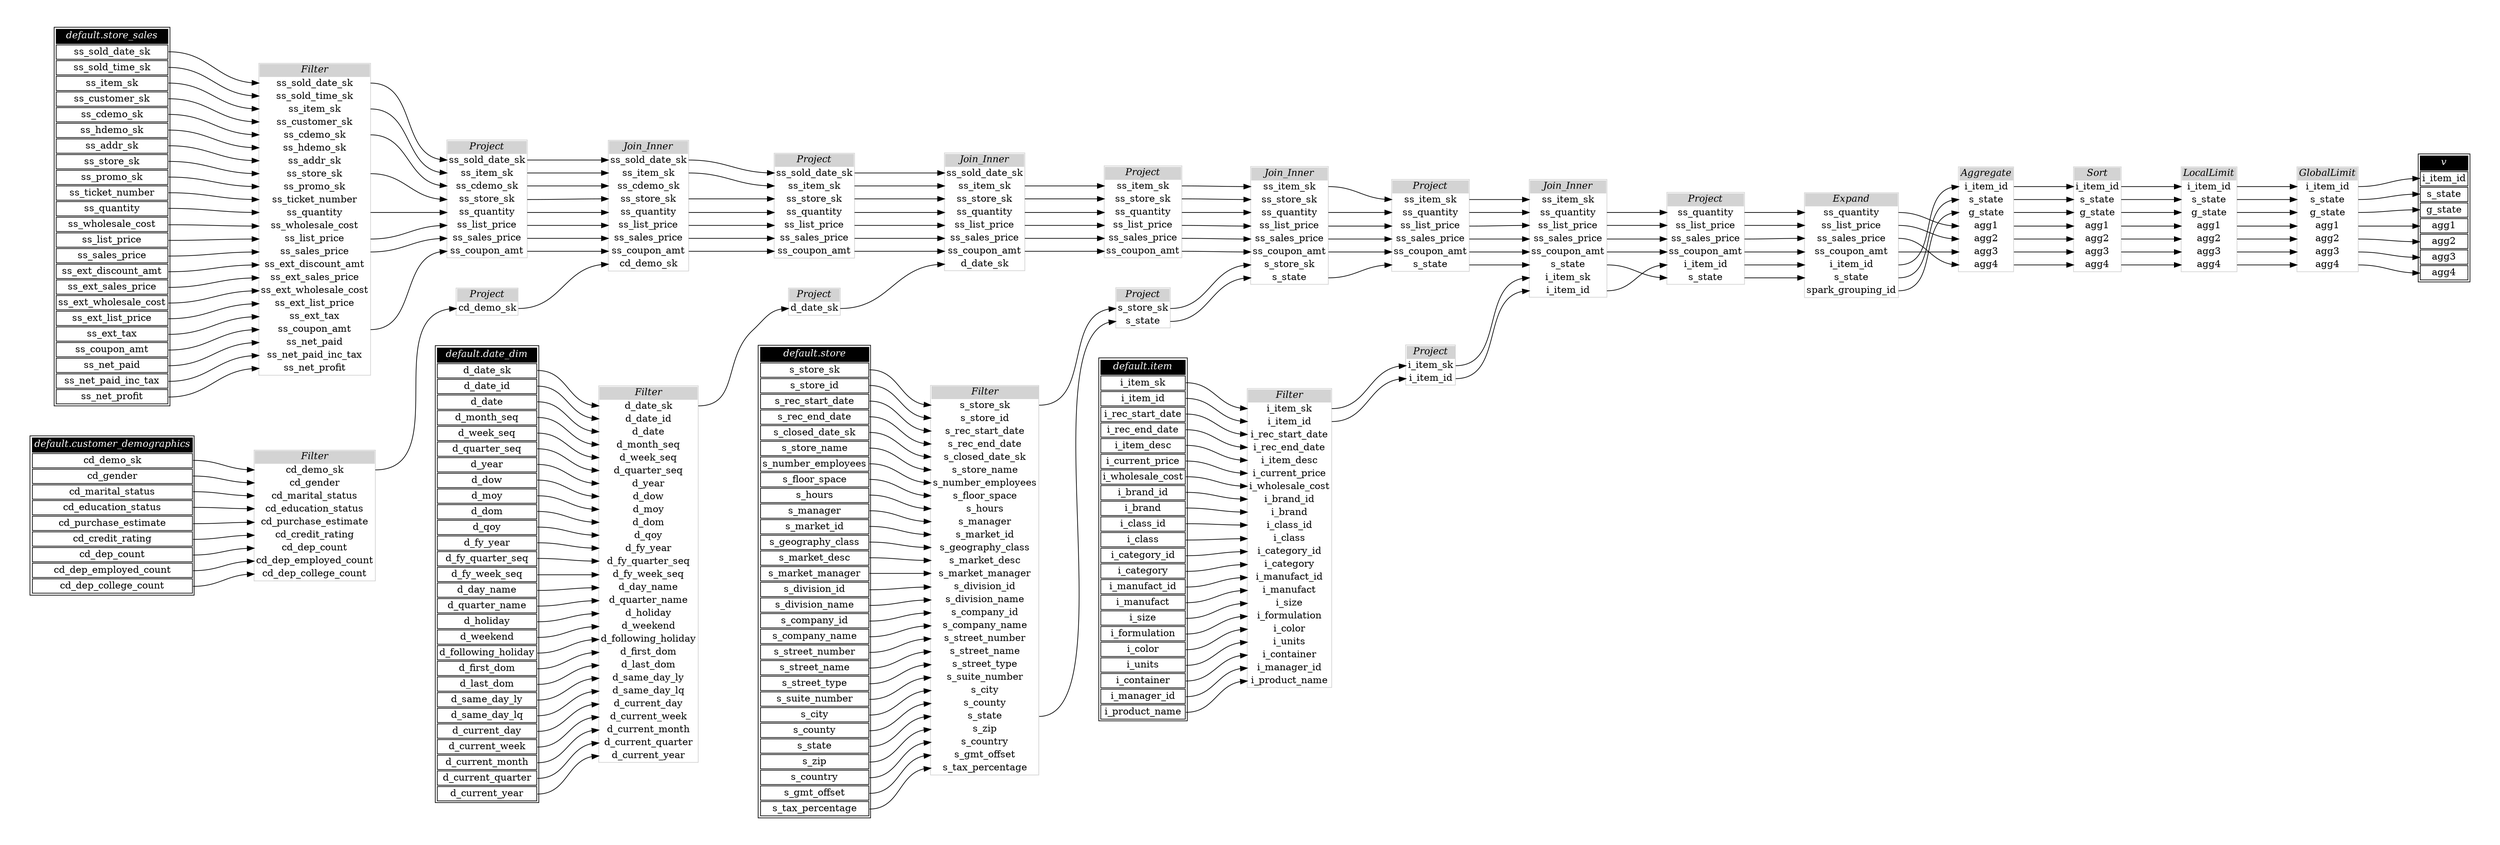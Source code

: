 // Automatically generated by TPCDSFlowTestSuite


digraph {
  graph [pad="0.5" nodesep="0.5" ranksep="1" fontname="Helvetica" rankdir=LR];
  node [shape=plaintext]

  
"Aggregate_ac85b42" [label=<
<table color="lightgray" border="1" cellborder="0" cellspacing="0">
  <tr><td bgcolor="lightgray" port="nodeName"><i>Aggregate</i></td></tr>
  <tr><td port="0">i_item_id</td></tr>
<tr><td port="1">s_state</td></tr>
<tr><td port="2">g_state</td></tr>
<tr><td port="3">agg1</td></tr>
<tr><td port="4">agg2</td></tr>
<tr><td port="5">agg3</td></tr>
<tr><td port="6">agg4</td></tr>
</table>>];
     

"Expand_99c6632" [label=<
<table color="lightgray" border="1" cellborder="0" cellspacing="0">
  <tr><td bgcolor="lightgray" port="nodeName"><i>Expand</i></td></tr>
  <tr><td port="0">ss_quantity</td></tr>
<tr><td port="1">ss_list_price</td></tr>
<tr><td port="2">ss_sales_price</td></tr>
<tr><td port="3">ss_coupon_amt</td></tr>
<tr><td port="4">i_item_id</td></tr>
<tr><td port="5">s_state</td></tr>
<tr><td port="6">spark_grouping_id</td></tr>
</table>>];
     

"Filter_443517a" [label=<
<table color="lightgray" border="1" cellborder="0" cellspacing="0">
  <tr><td bgcolor="lightgray" port="nodeName"><i>Filter</i></td></tr>
  <tr><td port="0">cd_demo_sk</td></tr>
<tr><td port="1">cd_gender</td></tr>
<tr><td port="2">cd_marital_status</td></tr>
<tr><td port="3">cd_education_status</td></tr>
<tr><td port="4">cd_purchase_estimate</td></tr>
<tr><td port="5">cd_credit_rating</td></tr>
<tr><td port="6">cd_dep_count</td></tr>
<tr><td port="7">cd_dep_employed_count</td></tr>
<tr><td port="8">cd_dep_college_count</td></tr>
</table>>];
     

"Filter_644e680" [label=<
<table color="lightgray" border="1" cellborder="0" cellspacing="0">
  <tr><td bgcolor="lightgray" port="nodeName"><i>Filter</i></td></tr>
  <tr><td port="0">d_date_sk</td></tr>
<tr><td port="1">d_date_id</td></tr>
<tr><td port="2">d_date</td></tr>
<tr><td port="3">d_month_seq</td></tr>
<tr><td port="4">d_week_seq</td></tr>
<tr><td port="5">d_quarter_seq</td></tr>
<tr><td port="6">d_year</td></tr>
<tr><td port="7">d_dow</td></tr>
<tr><td port="8">d_moy</td></tr>
<tr><td port="9">d_dom</td></tr>
<tr><td port="10">d_qoy</td></tr>
<tr><td port="11">d_fy_year</td></tr>
<tr><td port="12">d_fy_quarter_seq</td></tr>
<tr><td port="13">d_fy_week_seq</td></tr>
<tr><td port="14">d_day_name</td></tr>
<tr><td port="15">d_quarter_name</td></tr>
<tr><td port="16">d_holiday</td></tr>
<tr><td port="17">d_weekend</td></tr>
<tr><td port="18">d_following_holiday</td></tr>
<tr><td port="19">d_first_dom</td></tr>
<tr><td port="20">d_last_dom</td></tr>
<tr><td port="21">d_same_day_ly</td></tr>
<tr><td port="22">d_same_day_lq</td></tr>
<tr><td port="23">d_current_day</td></tr>
<tr><td port="24">d_current_week</td></tr>
<tr><td port="25">d_current_month</td></tr>
<tr><td port="26">d_current_quarter</td></tr>
<tr><td port="27">d_current_year</td></tr>
</table>>];
     

"Filter_86e1eb1" [label=<
<table color="lightgray" border="1" cellborder="0" cellspacing="0">
  <tr><td bgcolor="lightgray" port="nodeName"><i>Filter</i></td></tr>
  <tr><td port="0">s_store_sk</td></tr>
<tr><td port="1">s_store_id</td></tr>
<tr><td port="2">s_rec_start_date</td></tr>
<tr><td port="3">s_rec_end_date</td></tr>
<tr><td port="4">s_closed_date_sk</td></tr>
<tr><td port="5">s_store_name</td></tr>
<tr><td port="6">s_number_employees</td></tr>
<tr><td port="7">s_floor_space</td></tr>
<tr><td port="8">s_hours</td></tr>
<tr><td port="9">s_manager</td></tr>
<tr><td port="10">s_market_id</td></tr>
<tr><td port="11">s_geography_class</td></tr>
<tr><td port="12">s_market_desc</td></tr>
<tr><td port="13">s_market_manager</td></tr>
<tr><td port="14">s_division_id</td></tr>
<tr><td port="15">s_division_name</td></tr>
<tr><td port="16">s_company_id</td></tr>
<tr><td port="17">s_company_name</td></tr>
<tr><td port="18">s_street_number</td></tr>
<tr><td port="19">s_street_name</td></tr>
<tr><td port="20">s_street_type</td></tr>
<tr><td port="21">s_suite_number</td></tr>
<tr><td port="22">s_city</td></tr>
<tr><td port="23">s_county</td></tr>
<tr><td port="24">s_state</td></tr>
<tr><td port="25">s_zip</td></tr>
<tr><td port="26">s_country</td></tr>
<tr><td port="27">s_gmt_offset</td></tr>
<tr><td port="28">s_tax_percentage</td></tr>
</table>>];
     

"Filter_9e2d0cd" [label=<
<table color="lightgray" border="1" cellborder="0" cellspacing="0">
  <tr><td bgcolor="lightgray" port="nodeName"><i>Filter</i></td></tr>
  <tr><td port="0">i_item_sk</td></tr>
<tr><td port="1">i_item_id</td></tr>
<tr><td port="2">i_rec_start_date</td></tr>
<tr><td port="3">i_rec_end_date</td></tr>
<tr><td port="4">i_item_desc</td></tr>
<tr><td port="5">i_current_price</td></tr>
<tr><td port="6">i_wholesale_cost</td></tr>
<tr><td port="7">i_brand_id</td></tr>
<tr><td port="8">i_brand</td></tr>
<tr><td port="9">i_class_id</td></tr>
<tr><td port="10">i_class</td></tr>
<tr><td port="11">i_category_id</td></tr>
<tr><td port="12">i_category</td></tr>
<tr><td port="13">i_manufact_id</td></tr>
<tr><td port="14">i_manufact</td></tr>
<tr><td port="15">i_size</td></tr>
<tr><td port="16">i_formulation</td></tr>
<tr><td port="17">i_color</td></tr>
<tr><td port="18">i_units</td></tr>
<tr><td port="19">i_container</td></tr>
<tr><td port="20">i_manager_id</td></tr>
<tr><td port="21">i_product_name</td></tr>
</table>>];
     

"Filter_c28f923" [label=<
<table color="lightgray" border="1" cellborder="0" cellspacing="0">
  <tr><td bgcolor="lightgray" port="nodeName"><i>Filter</i></td></tr>
  <tr><td port="0">ss_sold_date_sk</td></tr>
<tr><td port="1">ss_sold_time_sk</td></tr>
<tr><td port="2">ss_item_sk</td></tr>
<tr><td port="3">ss_customer_sk</td></tr>
<tr><td port="4">ss_cdemo_sk</td></tr>
<tr><td port="5">ss_hdemo_sk</td></tr>
<tr><td port="6">ss_addr_sk</td></tr>
<tr><td port="7">ss_store_sk</td></tr>
<tr><td port="8">ss_promo_sk</td></tr>
<tr><td port="9">ss_ticket_number</td></tr>
<tr><td port="10">ss_quantity</td></tr>
<tr><td port="11">ss_wholesale_cost</td></tr>
<tr><td port="12">ss_list_price</td></tr>
<tr><td port="13">ss_sales_price</td></tr>
<tr><td port="14">ss_ext_discount_amt</td></tr>
<tr><td port="15">ss_ext_sales_price</td></tr>
<tr><td port="16">ss_ext_wholesale_cost</td></tr>
<tr><td port="17">ss_ext_list_price</td></tr>
<tr><td port="18">ss_ext_tax</td></tr>
<tr><td port="19">ss_coupon_amt</td></tr>
<tr><td port="20">ss_net_paid</td></tr>
<tr><td port="21">ss_net_paid_inc_tax</td></tr>
<tr><td port="22">ss_net_profit</td></tr>
</table>>];
     

"GlobalLimit_89d7b0c" [label=<
<table color="lightgray" border="1" cellborder="0" cellspacing="0">
  <tr><td bgcolor="lightgray" port="nodeName"><i>GlobalLimit</i></td></tr>
  <tr><td port="0">i_item_id</td></tr>
<tr><td port="1">s_state</td></tr>
<tr><td port="2">g_state</td></tr>
<tr><td port="3">agg1</td></tr>
<tr><td port="4">agg2</td></tr>
<tr><td port="5">agg3</td></tr>
<tr><td port="6">agg4</td></tr>
</table>>];
     

"Join_Inner_07d2f4b" [label=<
<table color="lightgray" border="1" cellborder="0" cellspacing="0">
  <tr><td bgcolor="lightgray" port="nodeName"><i>Join_Inner</i></td></tr>
  <tr><td port="0">ss_item_sk</td></tr>
<tr><td port="1">ss_store_sk</td></tr>
<tr><td port="2">ss_quantity</td></tr>
<tr><td port="3">ss_list_price</td></tr>
<tr><td port="4">ss_sales_price</td></tr>
<tr><td port="5">ss_coupon_amt</td></tr>
<tr><td port="6">s_store_sk</td></tr>
<tr><td port="7">s_state</td></tr>
</table>>];
     

"Join_Inner_a392a5f" [label=<
<table color="lightgray" border="1" cellborder="0" cellspacing="0">
  <tr><td bgcolor="lightgray" port="nodeName"><i>Join_Inner</i></td></tr>
  <tr><td port="0">ss_sold_date_sk</td></tr>
<tr><td port="1">ss_item_sk</td></tr>
<tr><td port="2">ss_cdemo_sk</td></tr>
<tr><td port="3">ss_store_sk</td></tr>
<tr><td port="4">ss_quantity</td></tr>
<tr><td port="5">ss_list_price</td></tr>
<tr><td port="6">ss_sales_price</td></tr>
<tr><td port="7">ss_coupon_amt</td></tr>
<tr><td port="8">cd_demo_sk</td></tr>
</table>>];
     

"Join_Inner_d52dcda" [label=<
<table color="lightgray" border="1" cellborder="0" cellspacing="0">
  <tr><td bgcolor="lightgray" port="nodeName"><i>Join_Inner</i></td></tr>
  <tr><td port="0">ss_sold_date_sk</td></tr>
<tr><td port="1">ss_item_sk</td></tr>
<tr><td port="2">ss_store_sk</td></tr>
<tr><td port="3">ss_quantity</td></tr>
<tr><td port="4">ss_list_price</td></tr>
<tr><td port="5">ss_sales_price</td></tr>
<tr><td port="6">ss_coupon_amt</td></tr>
<tr><td port="7">d_date_sk</td></tr>
</table>>];
     

"Join_Inner_ee76653" [label=<
<table color="lightgray" border="1" cellborder="0" cellspacing="0">
  <tr><td bgcolor="lightgray" port="nodeName"><i>Join_Inner</i></td></tr>
  <tr><td port="0">ss_item_sk</td></tr>
<tr><td port="1">ss_quantity</td></tr>
<tr><td port="2">ss_list_price</td></tr>
<tr><td port="3">ss_sales_price</td></tr>
<tr><td port="4">ss_coupon_amt</td></tr>
<tr><td port="5">s_state</td></tr>
<tr><td port="6">i_item_sk</td></tr>
<tr><td port="7">i_item_id</td></tr>
</table>>];
     

"LocalLimit_06a99a2" [label=<
<table color="lightgray" border="1" cellborder="0" cellspacing="0">
  <tr><td bgcolor="lightgray" port="nodeName"><i>LocalLimit</i></td></tr>
  <tr><td port="0">i_item_id</td></tr>
<tr><td port="1">s_state</td></tr>
<tr><td port="2">g_state</td></tr>
<tr><td port="3">agg1</td></tr>
<tr><td port="4">agg2</td></tr>
<tr><td port="5">agg3</td></tr>
<tr><td port="6">agg4</td></tr>
</table>>];
     

"Project_44b8716" [label=<
<table color="lightgray" border="1" cellborder="0" cellspacing="0">
  <tr><td bgcolor="lightgray" port="nodeName"><i>Project</i></td></tr>
  <tr><td port="0">s_store_sk</td></tr>
<tr><td port="1">s_state</td></tr>
</table>>];
     

"Project_62bd7df" [label=<
<table color="lightgray" border="1" cellborder="0" cellspacing="0">
  <tr><td bgcolor="lightgray" port="nodeName"><i>Project</i></td></tr>
  <tr><td port="0">d_date_sk</td></tr>
</table>>];
     

"Project_6d09151" [label=<
<table color="lightgray" border="1" cellborder="0" cellspacing="0">
  <tr><td bgcolor="lightgray" port="nodeName"><i>Project</i></td></tr>
  <tr><td port="0">ss_item_sk</td></tr>
<tr><td port="1">ss_quantity</td></tr>
<tr><td port="2">ss_list_price</td></tr>
<tr><td port="3">ss_sales_price</td></tr>
<tr><td port="4">ss_coupon_amt</td></tr>
<tr><td port="5">s_state</td></tr>
</table>>];
     

"Project_6edf1d3" [label=<
<table color="lightgray" border="1" cellborder="0" cellspacing="0">
  <tr><td bgcolor="lightgray" port="nodeName"><i>Project</i></td></tr>
  <tr><td port="0">ss_item_sk</td></tr>
<tr><td port="1">ss_store_sk</td></tr>
<tr><td port="2">ss_quantity</td></tr>
<tr><td port="3">ss_list_price</td></tr>
<tr><td port="4">ss_sales_price</td></tr>
<tr><td port="5">ss_coupon_amt</td></tr>
</table>>];
     

"Project_75b4207" [label=<
<table color="lightgray" border="1" cellborder="0" cellspacing="0">
  <tr><td bgcolor="lightgray" port="nodeName"><i>Project</i></td></tr>
  <tr><td port="0">cd_demo_sk</td></tr>
</table>>];
     

"Project_b97e155" [label=<
<table color="lightgray" border="1" cellborder="0" cellspacing="0">
  <tr><td bgcolor="lightgray" port="nodeName"><i>Project</i></td></tr>
  <tr><td port="0">i_item_sk</td></tr>
<tr><td port="1">i_item_id</td></tr>
</table>>];
     

"Project_bef5ec8" [label=<
<table color="lightgray" border="1" cellborder="0" cellspacing="0">
  <tr><td bgcolor="lightgray" port="nodeName"><i>Project</i></td></tr>
  <tr><td port="0">ss_sold_date_sk</td></tr>
<tr><td port="1">ss_item_sk</td></tr>
<tr><td port="2">ss_cdemo_sk</td></tr>
<tr><td port="3">ss_store_sk</td></tr>
<tr><td port="4">ss_quantity</td></tr>
<tr><td port="5">ss_list_price</td></tr>
<tr><td port="6">ss_sales_price</td></tr>
<tr><td port="7">ss_coupon_amt</td></tr>
</table>>];
     

"Project_c8000ca" [label=<
<table color="lightgray" border="1" cellborder="0" cellspacing="0">
  <tr><td bgcolor="lightgray" port="nodeName"><i>Project</i></td></tr>
  <tr><td port="0">ss_quantity</td></tr>
<tr><td port="1">ss_list_price</td></tr>
<tr><td port="2">ss_sales_price</td></tr>
<tr><td port="3">ss_coupon_amt</td></tr>
<tr><td port="4">i_item_id</td></tr>
<tr><td port="5">s_state</td></tr>
</table>>];
     

"Project_f264f01" [label=<
<table color="lightgray" border="1" cellborder="0" cellspacing="0">
  <tr><td bgcolor="lightgray" port="nodeName"><i>Project</i></td></tr>
  <tr><td port="0">ss_sold_date_sk</td></tr>
<tr><td port="1">ss_item_sk</td></tr>
<tr><td port="2">ss_store_sk</td></tr>
<tr><td port="3">ss_quantity</td></tr>
<tr><td port="4">ss_list_price</td></tr>
<tr><td port="5">ss_sales_price</td></tr>
<tr><td port="6">ss_coupon_amt</td></tr>
</table>>];
     

"Sort_aab37a3" [label=<
<table color="lightgray" border="1" cellborder="0" cellspacing="0">
  <tr><td bgcolor="lightgray" port="nodeName"><i>Sort</i></td></tr>
  <tr><td port="0">i_item_id</td></tr>
<tr><td port="1">s_state</td></tr>
<tr><td port="2">g_state</td></tr>
<tr><td port="3">agg1</td></tr>
<tr><td port="4">agg2</td></tr>
<tr><td port="5">agg3</td></tr>
<tr><td port="6">agg4</td></tr>
</table>>];
     

"default.customer_demographics" [color="black" label=<
<table>
  <tr><td bgcolor="black" port="nodeName"><i><font color="white">default.customer_demographics</font></i></td></tr>
  <tr><td port="0">cd_demo_sk</td></tr>
<tr><td port="1">cd_gender</td></tr>
<tr><td port="2">cd_marital_status</td></tr>
<tr><td port="3">cd_education_status</td></tr>
<tr><td port="4">cd_purchase_estimate</td></tr>
<tr><td port="5">cd_credit_rating</td></tr>
<tr><td port="6">cd_dep_count</td></tr>
<tr><td port="7">cd_dep_employed_count</td></tr>
<tr><td port="8">cd_dep_college_count</td></tr>
</table>>];
     

"default.date_dim" [color="black" label=<
<table>
  <tr><td bgcolor="black" port="nodeName"><i><font color="white">default.date_dim</font></i></td></tr>
  <tr><td port="0">d_date_sk</td></tr>
<tr><td port="1">d_date_id</td></tr>
<tr><td port="2">d_date</td></tr>
<tr><td port="3">d_month_seq</td></tr>
<tr><td port="4">d_week_seq</td></tr>
<tr><td port="5">d_quarter_seq</td></tr>
<tr><td port="6">d_year</td></tr>
<tr><td port="7">d_dow</td></tr>
<tr><td port="8">d_moy</td></tr>
<tr><td port="9">d_dom</td></tr>
<tr><td port="10">d_qoy</td></tr>
<tr><td port="11">d_fy_year</td></tr>
<tr><td port="12">d_fy_quarter_seq</td></tr>
<tr><td port="13">d_fy_week_seq</td></tr>
<tr><td port="14">d_day_name</td></tr>
<tr><td port="15">d_quarter_name</td></tr>
<tr><td port="16">d_holiday</td></tr>
<tr><td port="17">d_weekend</td></tr>
<tr><td port="18">d_following_holiday</td></tr>
<tr><td port="19">d_first_dom</td></tr>
<tr><td port="20">d_last_dom</td></tr>
<tr><td port="21">d_same_day_ly</td></tr>
<tr><td port="22">d_same_day_lq</td></tr>
<tr><td port="23">d_current_day</td></tr>
<tr><td port="24">d_current_week</td></tr>
<tr><td port="25">d_current_month</td></tr>
<tr><td port="26">d_current_quarter</td></tr>
<tr><td port="27">d_current_year</td></tr>
</table>>];
     

"default.item" [color="black" label=<
<table>
  <tr><td bgcolor="black" port="nodeName"><i><font color="white">default.item</font></i></td></tr>
  <tr><td port="0">i_item_sk</td></tr>
<tr><td port="1">i_item_id</td></tr>
<tr><td port="2">i_rec_start_date</td></tr>
<tr><td port="3">i_rec_end_date</td></tr>
<tr><td port="4">i_item_desc</td></tr>
<tr><td port="5">i_current_price</td></tr>
<tr><td port="6">i_wholesale_cost</td></tr>
<tr><td port="7">i_brand_id</td></tr>
<tr><td port="8">i_brand</td></tr>
<tr><td port="9">i_class_id</td></tr>
<tr><td port="10">i_class</td></tr>
<tr><td port="11">i_category_id</td></tr>
<tr><td port="12">i_category</td></tr>
<tr><td port="13">i_manufact_id</td></tr>
<tr><td port="14">i_manufact</td></tr>
<tr><td port="15">i_size</td></tr>
<tr><td port="16">i_formulation</td></tr>
<tr><td port="17">i_color</td></tr>
<tr><td port="18">i_units</td></tr>
<tr><td port="19">i_container</td></tr>
<tr><td port="20">i_manager_id</td></tr>
<tr><td port="21">i_product_name</td></tr>
</table>>];
     

"default.store" [color="black" label=<
<table>
  <tr><td bgcolor="black" port="nodeName"><i><font color="white">default.store</font></i></td></tr>
  <tr><td port="0">s_store_sk</td></tr>
<tr><td port="1">s_store_id</td></tr>
<tr><td port="2">s_rec_start_date</td></tr>
<tr><td port="3">s_rec_end_date</td></tr>
<tr><td port="4">s_closed_date_sk</td></tr>
<tr><td port="5">s_store_name</td></tr>
<tr><td port="6">s_number_employees</td></tr>
<tr><td port="7">s_floor_space</td></tr>
<tr><td port="8">s_hours</td></tr>
<tr><td port="9">s_manager</td></tr>
<tr><td port="10">s_market_id</td></tr>
<tr><td port="11">s_geography_class</td></tr>
<tr><td port="12">s_market_desc</td></tr>
<tr><td port="13">s_market_manager</td></tr>
<tr><td port="14">s_division_id</td></tr>
<tr><td port="15">s_division_name</td></tr>
<tr><td port="16">s_company_id</td></tr>
<tr><td port="17">s_company_name</td></tr>
<tr><td port="18">s_street_number</td></tr>
<tr><td port="19">s_street_name</td></tr>
<tr><td port="20">s_street_type</td></tr>
<tr><td port="21">s_suite_number</td></tr>
<tr><td port="22">s_city</td></tr>
<tr><td port="23">s_county</td></tr>
<tr><td port="24">s_state</td></tr>
<tr><td port="25">s_zip</td></tr>
<tr><td port="26">s_country</td></tr>
<tr><td port="27">s_gmt_offset</td></tr>
<tr><td port="28">s_tax_percentage</td></tr>
</table>>];
     

"default.store_sales" [color="black" label=<
<table>
  <tr><td bgcolor="black" port="nodeName"><i><font color="white">default.store_sales</font></i></td></tr>
  <tr><td port="0">ss_sold_date_sk</td></tr>
<tr><td port="1">ss_sold_time_sk</td></tr>
<tr><td port="2">ss_item_sk</td></tr>
<tr><td port="3">ss_customer_sk</td></tr>
<tr><td port="4">ss_cdemo_sk</td></tr>
<tr><td port="5">ss_hdemo_sk</td></tr>
<tr><td port="6">ss_addr_sk</td></tr>
<tr><td port="7">ss_store_sk</td></tr>
<tr><td port="8">ss_promo_sk</td></tr>
<tr><td port="9">ss_ticket_number</td></tr>
<tr><td port="10">ss_quantity</td></tr>
<tr><td port="11">ss_wholesale_cost</td></tr>
<tr><td port="12">ss_list_price</td></tr>
<tr><td port="13">ss_sales_price</td></tr>
<tr><td port="14">ss_ext_discount_amt</td></tr>
<tr><td port="15">ss_ext_sales_price</td></tr>
<tr><td port="16">ss_ext_wholesale_cost</td></tr>
<tr><td port="17">ss_ext_list_price</td></tr>
<tr><td port="18">ss_ext_tax</td></tr>
<tr><td port="19">ss_coupon_amt</td></tr>
<tr><td port="20">ss_net_paid</td></tr>
<tr><td port="21">ss_net_paid_inc_tax</td></tr>
<tr><td port="22">ss_net_profit</td></tr>
</table>>];
     

"v" [color="black" label=<
<table>
  <tr><td bgcolor="black" port="nodeName"><i><font color="white">v</font></i></td></tr>
  <tr><td port="0">i_item_id</td></tr>
<tr><td port="1">s_state</td></tr>
<tr><td port="2">g_state</td></tr>
<tr><td port="3">agg1</td></tr>
<tr><td port="4">agg2</td></tr>
<tr><td port="5">agg3</td></tr>
<tr><td port="6">agg4</td></tr>
</table>>];
     
  "Aggregate_ac85b42":0 -> "Sort_aab37a3":0;
"Aggregate_ac85b42":1 -> "Sort_aab37a3":1;
"Aggregate_ac85b42":2 -> "Sort_aab37a3":2;
"Aggregate_ac85b42":3 -> "Sort_aab37a3":3;
"Aggregate_ac85b42":4 -> "Sort_aab37a3":4;
"Aggregate_ac85b42":5 -> "Sort_aab37a3":5;
"Aggregate_ac85b42":6 -> "Sort_aab37a3":6;
"Expand_99c6632":0 -> "Aggregate_ac85b42":3;
"Expand_99c6632":1 -> "Aggregate_ac85b42":4;
"Expand_99c6632":2 -> "Aggregate_ac85b42":6;
"Expand_99c6632":3 -> "Aggregate_ac85b42":5;
"Expand_99c6632":4 -> "Aggregate_ac85b42":0;
"Expand_99c6632":5 -> "Aggregate_ac85b42":1;
"Expand_99c6632":6 -> "Aggregate_ac85b42":2;
"Filter_443517a":0 -> "Project_75b4207":0;
"Filter_644e680":0 -> "Project_62bd7df":0;
"Filter_86e1eb1":0 -> "Project_44b8716":0;
"Filter_86e1eb1":24 -> "Project_44b8716":1;
"Filter_9e2d0cd":0 -> "Project_b97e155":0;
"Filter_9e2d0cd":1 -> "Project_b97e155":1;
"Filter_c28f923":0 -> "Project_bef5ec8":0;
"Filter_c28f923":10 -> "Project_bef5ec8":4;
"Filter_c28f923":12 -> "Project_bef5ec8":5;
"Filter_c28f923":13 -> "Project_bef5ec8":6;
"Filter_c28f923":19 -> "Project_bef5ec8":7;
"Filter_c28f923":2 -> "Project_bef5ec8":1;
"Filter_c28f923":4 -> "Project_bef5ec8":2;
"Filter_c28f923":7 -> "Project_bef5ec8":3;
"GlobalLimit_89d7b0c":0 -> "v":0;
"GlobalLimit_89d7b0c":1 -> "v":1;
"GlobalLimit_89d7b0c":2 -> "v":2;
"GlobalLimit_89d7b0c":3 -> "v":3;
"GlobalLimit_89d7b0c":4 -> "v":4;
"GlobalLimit_89d7b0c":5 -> "v":5;
"GlobalLimit_89d7b0c":6 -> "v":6;
"Join_Inner_07d2f4b":0 -> "Project_6d09151":0;
"Join_Inner_07d2f4b":2 -> "Project_6d09151":1;
"Join_Inner_07d2f4b":3 -> "Project_6d09151":2;
"Join_Inner_07d2f4b":4 -> "Project_6d09151":3;
"Join_Inner_07d2f4b":5 -> "Project_6d09151":4;
"Join_Inner_07d2f4b":7 -> "Project_6d09151":5;
"Join_Inner_a392a5f":0 -> "Project_f264f01":0;
"Join_Inner_a392a5f":1 -> "Project_f264f01":1;
"Join_Inner_a392a5f":3 -> "Project_f264f01":2;
"Join_Inner_a392a5f":4 -> "Project_f264f01":3;
"Join_Inner_a392a5f":5 -> "Project_f264f01":4;
"Join_Inner_a392a5f":6 -> "Project_f264f01":5;
"Join_Inner_a392a5f":7 -> "Project_f264f01":6;
"Join_Inner_d52dcda":1 -> "Project_6edf1d3":0;
"Join_Inner_d52dcda":2 -> "Project_6edf1d3":1;
"Join_Inner_d52dcda":3 -> "Project_6edf1d3":2;
"Join_Inner_d52dcda":4 -> "Project_6edf1d3":3;
"Join_Inner_d52dcda":5 -> "Project_6edf1d3":4;
"Join_Inner_d52dcda":6 -> "Project_6edf1d3":5;
"Join_Inner_ee76653":1 -> "Project_c8000ca":0;
"Join_Inner_ee76653":2 -> "Project_c8000ca":1;
"Join_Inner_ee76653":3 -> "Project_c8000ca":2;
"Join_Inner_ee76653":4 -> "Project_c8000ca":3;
"Join_Inner_ee76653":5 -> "Project_c8000ca":5;
"Join_Inner_ee76653":7 -> "Project_c8000ca":4;
"LocalLimit_06a99a2":0 -> "GlobalLimit_89d7b0c":0;
"LocalLimit_06a99a2":1 -> "GlobalLimit_89d7b0c":1;
"LocalLimit_06a99a2":2 -> "GlobalLimit_89d7b0c":2;
"LocalLimit_06a99a2":3 -> "GlobalLimit_89d7b0c":3;
"LocalLimit_06a99a2":4 -> "GlobalLimit_89d7b0c":4;
"LocalLimit_06a99a2":5 -> "GlobalLimit_89d7b0c":5;
"LocalLimit_06a99a2":6 -> "GlobalLimit_89d7b0c":6;
"Project_44b8716":0 -> "Join_Inner_07d2f4b":6;
"Project_44b8716":1 -> "Join_Inner_07d2f4b":7;
"Project_62bd7df":0 -> "Join_Inner_d52dcda":7;
"Project_6d09151":0 -> "Join_Inner_ee76653":0;
"Project_6d09151":1 -> "Join_Inner_ee76653":1;
"Project_6d09151":2 -> "Join_Inner_ee76653":2;
"Project_6d09151":3 -> "Join_Inner_ee76653":3;
"Project_6d09151":4 -> "Join_Inner_ee76653":4;
"Project_6d09151":5 -> "Join_Inner_ee76653":5;
"Project_6edf1d3":0 -> "Join_Inner_07d2f4b":0;
"Project_6edf1d3":1 -> "Join_Inner_07d2f4b":1;
"Project_6edf1d3":2 -> "Join_Inner_07d2f4b":2;
"Project_6edf1d3":3 -> "Join_Inner_07d2f4b":3;
"Project_6edf1d3":4 -> "Join_Inner_07d2f4b":4;
"Project_6edf1d3":5 -> "Join_Inner_07d2f4b":5;
"Project_75b4207":0 -> "Join_Inner_a392a5f":8;
"Project_b97e155":0 -> "Join_Inner_ee76653":6;
"Project_b97e155":1 -> "Join_Inner_ee76653":7;
"Project_bef5ec8":0 -> "Join_Inner_a392a5f":0;
"Project_bef5ec8":1 -> "Join_Inner_a392a5f":1;
"Project_bef5ec8":2 -> "Join_Inner_a392a5f":2;
"Project_bef5ec8":3 -> "Join_Inner_a392a5f":3;
"Project_bef5ec8":4 -> "Join_Inner_a392a5f":4;
"Project_bef5ec8":5 -> "Join_Inner_a392a5f":5;
"Project_bef5ec8":6 -> "Join_Inner_a392a5f":6;
"Project_bef5ec8":7 -> "Join_Inner_a392a5f":7;
"Project_c8000ca":0 -> "Expand_99c6632":0;
"Project_c8000ca":1 -> "Expand_99c6632":1;
"Project_c8000ca":2 -> "Expand_99c6632":2;
"Project_c8000ca":3 -> "Expand_99c6632":3;
"Project_c8000ca":4 -> "Expand_99c6632":4;
"Project_c8000ca":5 -> "Expand_99c6632":5;
"Project_f264f01":0 -> "Join_Inner_d52dcda":0;
"Project_f264f01":1 -> "Join_Inner_d52dcda":1;
"Project_f264f01":2 -> "Join_Inner_d52dcda":2;
"Project_f264f01":3 -> "Join_Inner_d52dcda":3;
"Project_f264f01":4 -> "Join_Inner_d52dcda":4;
"Project_f264f01":5 -> "Join_Inner_d52dcda":5;
"Project_f264f01":6 -> "Join_Inner_d52dcda":6;
"Sort_aab37a3":0 -> "LocalLimit_06a99a2":0;
"Sort_aab37a3":1 -> "LocalLimit_06a99a2":1;
"Sort_aab37a3":2 -> "LocalLimit_06a99a2":2;
"Sort_aab37a3":3 -> "LocalLimit_06a99a2":3;
"Sort_aab37a3":4 -> "LocalLimit_06a99a2":4;
"Sort_aab37a3":5 -> "LocalLimit_06a99a2":5;
"Sort_aab37a3":6 -> "LocalLimit_06a99a2":6;
"default.customer_demographics":0 -> "Filter_443517a":0;
"default.customer_demographics":1 -> "Filter_443517a":1;
"default.customer_demographics":2 -> "Filter_443517a":2;
"default.customer_demographics":3 -> "Filter_443517a":3;
"default.customer_demographics":4 -> "Filter_443517a":4;
"default.customer_demographics":5 -> "Filter_443517a":5;
"default.customer_demographics":6 -> "Filter_443517a":6;
"default.customer_demographics":7 -> "Filter_443517a":7;
"default.customer_demographics":8 -> "Filter_443517a":8;
"default.date_dim":0 -> "Filter_644e680":0;
"default.date_dim":1 -> "Filter_644e680":1;
"default.date_dim":10 -> "Filter_644e680":10;
"default.date_dim":11 -> "Filter_644e680":11;
"default.date_dim":12 -> "Filter_644e680":12;
"default.date_dim":13 -> "Filter_644e680":13;
"default.date_dim":14 -> "Filter_644e680":14;
"default.date_dim":15 -> "Filter_644e680":15;
"default.date_dim":16 -> "Filter_644e680":16;
"default.date_dim":17 -> "Filter_644e680":17;
"default.date_dim":18 -> "Filter_644e680":18;
"default.date_dim":19 -> "Filter_644e680":19;
"default.date_dim":2 -> "Filter_644e680":2;
"default.date_dim":20 -> "Filter_644e680":20;
"default.date_dim":21 -> "Filter_644e680":21;
"default.date_dim":22 -> "Filter_644e680":22;
"default.date_dim":23 -> "Filter_644e680":23;
"default.date_dim":24 -> "Filter_644e680":24;
"default.date_dim":25 -> "Filter_644e680":25;
"default.date_dim":26 -> "Filter_644e680":26;
"default.date_dim":27 -> "Filter_644e680":27;
"default.date_dim":3 -> "Filter_644e680":3;
"default.date_dim":4 -> "Filter_644e680":4;
"default.date_dim":5 -> "Filter_644e680":5;
"default.date_dim":6 -> "Filter_644e680":6;
"default.date_dim":7 -> "Filter_644e680":7;
"default.date_dim":8 -> "Filter_644e680":8;
"default.date_dim":9 -> "Filter_644e680":9;
"default.item":0 -> "Filter_9e2d0cd":0;
"default.item":1 -> "Filter_9e2d0cd":1;
"default.item":10 -> "Filter_9e2d0cd":10;
"default.item":11 -> "Filter_9e2d0cd":11;
"default.item":12 -> "Filter_9e2d0cd":12;
"default.item":13 -> "Filter_9e2d0cd":13;
"default.item":14 -> "Filter_9e2d0cd":14;
"default.item":15 -> "Filter_9e2d0cd":15;
"default.item":16 -> "Filter_9e2d0cd":16;
"default.item":17 -> "Filter_9e2d0cd":17;
"default.item":18 -> "Filter_9e2d0cd":18;
"default.item":19 -> "Filter_9e2d0cd":19;
"default.item":2 -> "Filter_9e2d0cd":2;
"default.item":20 -> "Filter_9e2d0cd":20;
"default.item":21 -> "Filter_9e2d0cd":21;
"default.item":3 -> "Filter_9e2d0cd":3;
"default.item":4 -> "Filter_9e2d0cd":4;
"default.item":5 -> "Filter_9e2d0cd":5;
"default.item":6 -> "Filter_9e2d0cd":6;
"default.item":7 -> "Filter_9e2d0cd":7;
"default.item":8 -> "Filter_9e2d0cd":8;
"default.item":9 -> "Filter_9e2d0cd":9;
"default.store":0 -> "Filter_86e1eb1":0;
"default.store":1 -> "Filter_86e1eb1":1;
"default.store":10 -> "Filter_86e1eb1":10;
"default.store":11 -> "Filter_86e1eb1":11;
"default.store":12 -> "Filter_86e1eb1":12;
"default.store":13 -> "Filter_86e1eb1":13;
"default.store":14 -> "Filter_86e1eb1":14;
"default.store":15 -> "Filter_86e1eb1":15;
"default.store":16 -> "Filter_86e1eb1":16;
"default.store":17 -> "Filter_86e1eb1":17;
"default.store":18 -> "Filter_86e1eb1":18;
"default.store":19 -> "Filter_86e1eb1":19;
"default.store":2 -> "Filter_86e1eb1":2;
"default.store":20 -> "Filter_86e1eb1":20;
"default.store":21 -> "Filter_86e1eb1":21;
"default.store":22 -> "Filter_86e1eb1":22;
"default.store":23 -> "Filter_86e1eb1":23;
"default.store":24 -> "Filter_86e1eb1":24;
"default.store":25 -> "Filter_86e1eb1":25;
"default.store":26 -> "Filter_86e1eb1":26;
"default.store":27 -> "Filter_86e1eb1":27;
"default.store":28 -> "Filter_86e1eb1":28;
"default.store":3 -> "Filter_86e1eb1":3;
"default.store":4 -> "Filter_86e1eb1":4;
"default.store":5 -> "Filter_86e1eb1":5;
"default.store":6 -> "Filter_86e1eb1":6;
"default.store":7 -> "Filter_86e1eb1":7;
"default.store":8 -> "Filter_86e1eb1":8;
"default.store":9 -> "Filter_86e1eb1":9;
"default.store_sales":0 -> "Filter_c28f923":0;
"default.store_sales":1 -> "Filter_c28f923":1;
"default.store_sales":10 -> "Filter_c28f923":10;
"default.store_sales":11 -> "Filter_c28f923":11;
"default.store_sales":12 -> "Filter_c28f923":12;
"default.store_sales":13 -> "Filter_c28f923":13;
"default.store_sales":14 -> "Filter_c28f923":14;
"default.store_sales":15 -> "Filter_c28f923":15;
"default.store_sales":16 -> "Filter_c28f923":16;
"default.store_sales":17 -> "Filter_c28f923":17;
"default.store_sales":18 -> "Filter_c28f923":18;
"default.store_sales":19 -> "Filter_c28f923":19;
"default.store_sales":2 -> "Filter_c28f923":2;
"default.store_sales":20 -> "Filter_c28f923":20;
"default.store_sales":21 -> "Filter_c28f923":21;
"default.store_sales":22 -> "Filter_c28f923":22;
"default.store_sales":3 -> "Filter_c28f923":3;
"default.store_sales":4 -> "Filter_c28f923":4;
"default.store_sales":5 -> "Filter_c28f923":5;
"default.store_sales":6 -> "Filter_c28f923":6;
"default.store_sales":7 -> "Filter_c28f923":7;
"default.store_sales":8 -> "Filter_c28f923":8;
"default.store_sales":9 -> "Filter_c28f923":9;
}
       